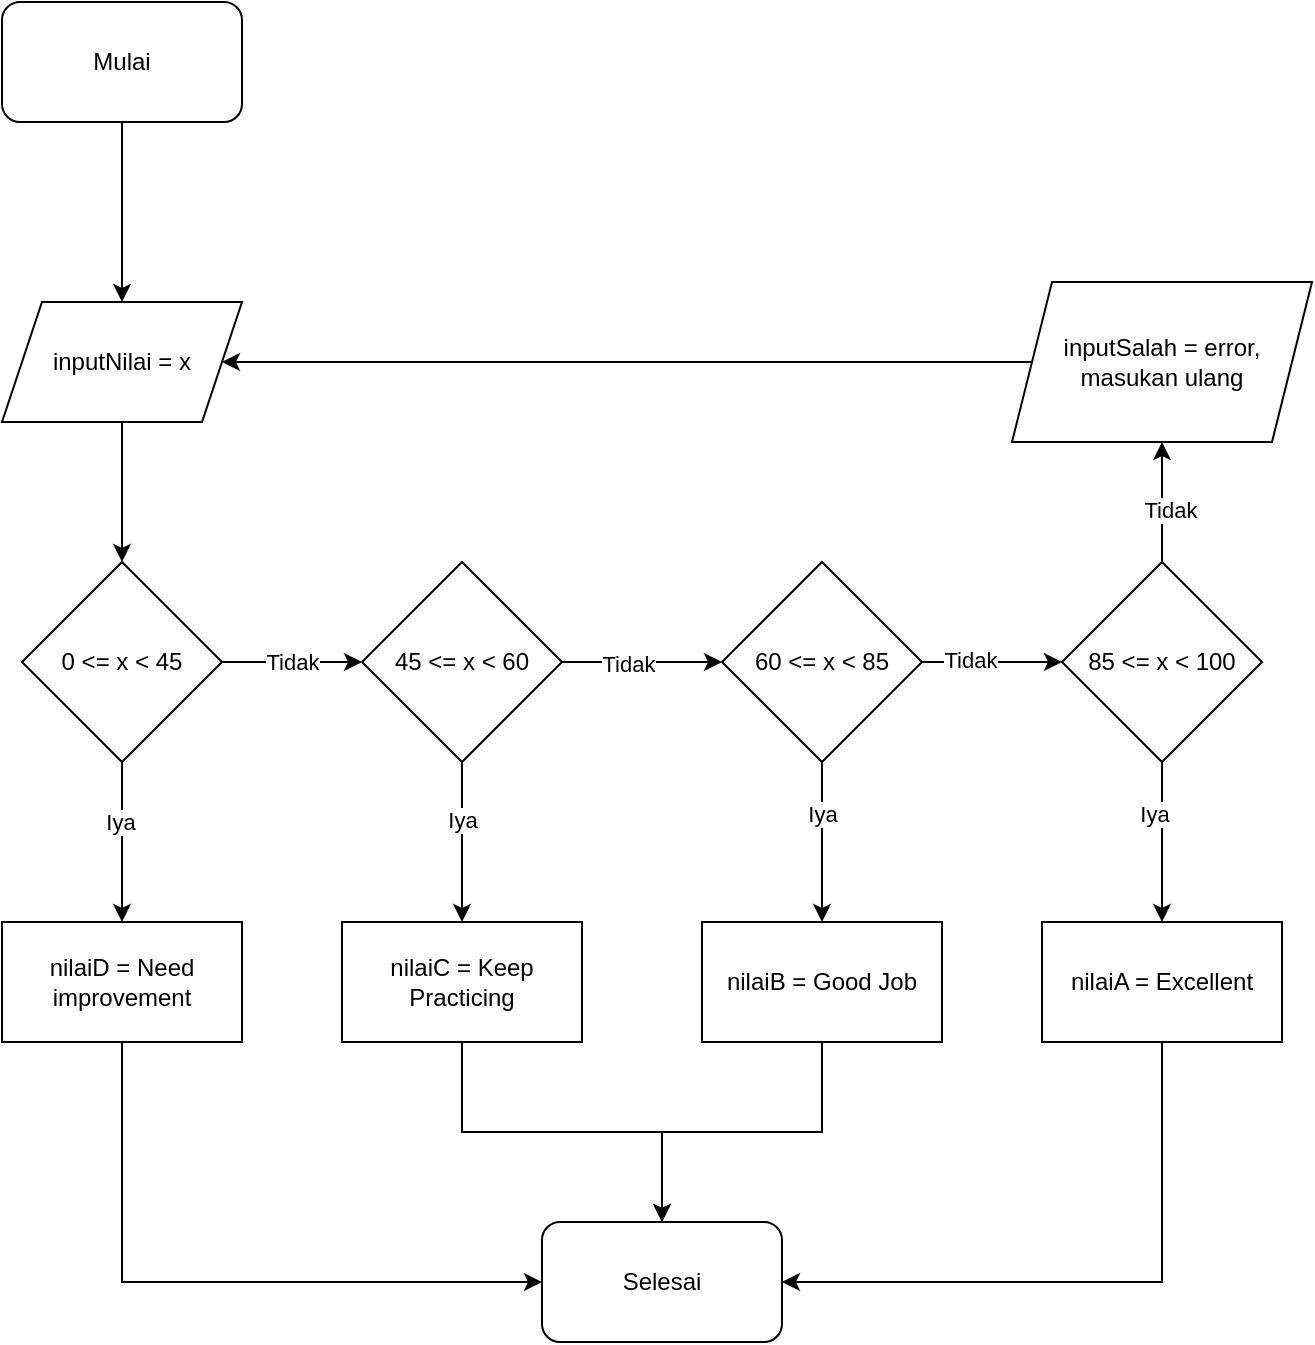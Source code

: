 <mxfile version="26.2.12">
  <diagram name="Halaman-1" id="lNLoMoLYB5kU6PuFZJTb">
    <mxGraphModel dx="1185" dy="746" grid="1" gridSize="10" guides="1" tooltips="1" connect="1" arrows="1" fold="1" page="1" pageScale="1" pageWidth="1654" pageHeight="1169" math="0" shadow="0">
      <root>
        <mxCell id="0" />
        <mxCell id="1" parent="0" />
        <mxCell id="7dJI4Exapxsd02uyXUpT-44" style="edgeStyle=orthogonalEdgeStyle;rounded=0;orthogonalLoop=1;jettySize=auto;html=1;entryX=0.5;entryY=0;entryDx=0;entryDy=0;" edge="1" parent="1" source="7dJI4Exapxsd02uyXUpT-6" target="7dJI4Exapxsd02uyXUpT-11">
          <mxGeometry relative="1" as="geometry">
            <mxPoint x="360" y="290" as="targetPoint" />
          </mxGeometry>
        </mxCell>
        <mxCell id="7dJI4Exapxsd02uyXUpT-6" value="inputNilai = x" style="shape=parallelogram;perimeter=parallelogramPerimeter;whiteSpace=wrap;html=1;fixedSize=1;fillColor=light-dark(#FFFFFF,#FFFFFF);fontColor=light-dark(#000000,#000000);" vertex="1" parent="1">
          <mxGeometry x="300" y="180" width="120" height="60" as="geometry" />
        </mxCell>
        <mxCell id="7dJI4Exapxsd02uyXUpT-47" style="edgeStyle=orthogonalEdgeStyle;rounded=0;orthogonalLoop=1;jettySize=auto;html=1;entryX=0;entryY=0.5;entryDx=0;entryDy=0;" edge="1" parent="1" source="7dJI4Exapxsd02uyXUpT-11" target="7dJI4Exapxsd02uyXUpT-21">
          <mxGeometry relative="1" as="geometry" />
        </mxCell>
        <mxCell id="7dJI4Exapxsd02uyXUpT-71" value="Tidak" style="edgeLabel;html=1;align=center;verticalAlign=middle;resizable=0;points=[];" vertex="1" connectable="0" parent="7dJI4Exapxsd02uyXUpT-47">
          <mxGeometry x="-0.011" relative="1" as="geometry">
            <mxPoint as="offset" />
          </mxGeometry>
        </mxCell>
        <mxCell id="7dJI4Exapxsd02uyXUpT-49" style="edgeStyle=orthogonalEdgeStyle;rounded=0;orthogonalLoop=1;jettySize=auto;html=1;entryX=0.5;entryY=0;entryDx=0;entryDy=0;" edge="1" parent="1" source="7dJI4Exapxsd02uyXUpT-11" target="7dJI4Exapxsd02uyXUpT-18">
          <mxGeometry relative="1" as="geometry" />
        </mxCell>
        <mxCell id="7dJI4Exapxsd02uyXUpT-72" value="Iya" style="edgeLabel;html=1;align=center;verticalAlign=middle;resizable=0;points=[];" vertex="1" connectable="0" parent="7dJI4Exapxsd02uyXUpT-49">
          <mxGeometry x="-0.253" y="-1" relative="1" as="geometry">
            <mxPoint as="offset" />
          </mxGeometry>
        </mxCell>
        <mxCell id="7dJI4Exapxsd02uyXUpT-11" value="0 &amp;lt;= x &amp;lt; 45" style="rhombus;whiteSpace=wrap;html=1;fillColor=light-dark(#FFFFFF,#FFFFFF);fontColor=light-dark(#000000,#0F0F0F);" vertex="1" parent="1">
          <mxGeometry x="310" y="310" width="100" height="100" as="geometry" />
        </mxCell>
        <mxCell id="7dJI4Exapxsd02uyXUpT-66" style="edgeStyle=orthogonalEdgeStyle;rounded=0;orthogonalLoop=1;jettySize=auto;html=1;entryX=0;entryY=0.5;entryDx=0;entryDy=0;" edge="1" parent="1" source="7dJI4Exapxsd02uyXUpT-18" target="7dJI4Exapxsd02uyXUpT-65">
          <mxGeometry relative="1" as="geometry">
            <Array as="points">
              <mxPoint x="360" y="670" />
            </Array>
          </mxGeometry>
        </mxCell>
        <mxCell id="7dJI4Exapxsd02uyXUpT-18" value="nilaiD = Need improvement" style="rounded=0;whiteSpace=wrap;html=1;fillColor=light-dark(#FFFFFF,#FFFFFF);fontColor=light-dark(#000000,#000000);" vertex="1" parent="1">
          <mxGeometry x="300" y="490" width="120" height="60" as="geometry" />
        </mxCell>
        <mxCell id="7dJI4Exapxsd02uyXUpT-48" style="edgeStyle=orthogonalEdgeStyle;rounded=0;orthogonalLoop=1;jettySize=auto;html=1;entryX=0;entryY=0.5;entryDx=0;entryDy=0;" edge="1" parent="1" source="7dJI4Exapxsd02uyXUpT-21" target="7dJI4Exapxsd02uyXUpT-22">
          <mxGeometry relative="1" as="geometry" />
        </mxCell>
        <mxCell id="7dJI4Exapxsd02uyXUpT-74" value="Tidak" style="edgeLabel;html=1;align=center;verticalAlign=middle;resizable=0;points=[];" vertex="1" connectable="0" parent="7dJI4Exapxsd02uyXUpT-48">
          <mxGeometry x="-0.174" y="-1" relative="1" as="geometry">
            <mxPoint as="offset" />
          </mxGeometry>
        </mxCell>
        <mxCell id="7dJI4Exapxsd02uyXUpT-50" style="edgeStyle=orthogonalEdgeStyle;rounded=0;orthogonalLoop=1;jettySize=auto;html=1;entryX=0.5;entryY=0;entryDx=0;entryDy=0;" edge="1" parent="1" source="7dJI4Exapxsd02uyXUpT-21" target="7dJI4Exapxsd02uyXUpT-24">
          <mxGeometry relative="1" as="geometry" />
        </mxCell>
        <mxCell id="7dJI4Exapxsd02uyXUpT-73" value="Iya" style="edgeLabel;html=1;align=center;verticalAlign=middle;resizable=0;points=[];" vertex="1" connectable="0" parent="7dJI4Exapxsd02uyXUpT-50">
          <mxGeometry x="-0.279" relative="1" as="geometry">
            <mxPoint as="offset" />
          </mxGeometry>
        </mxCell>
        <mxCell id="7dJI4Exapxsd02uyXUpT-21" value="45 &amp;lt;= x &amp;lt; 60" style="rhombus;whiteSpace=wrap;html=1;fillColor=light-dark(#FFFFFF,#FFFFFF);fontColor=light-dark(#000000,#0F0F0F);" vertex="1" parent="1">
          <mxGeometry x="480" y="310" width="100" height="100" as="geometry" />
        </mxCell>
        <mxCell id="7dJI4Exapxsd02uyXUpT-51" style="edgeStyle=orthogonalEdgeStyle;rounded=0;orthogonalLoop=1;jettySize=auto;html=1;entryX=0.5;entryY=0;entryDx=0;entryDy=0;" edge="1" parent="1" source="7dJI4Exapxsd02uyXUpT-22" target="7dJI4Exapxsd02uyXUpT-25">
          <mxGeometry relative="1" as="geometry" />
        </mxCell>
        <mxCell id="7dJI4Exapxsd02uyXUpT-79" value="Iya" style="edgeLabel;html=1;align=center;verticalAlign=middle;resizable=0;points=[];" vertex="1" connectable="0" parent="7dJI4Exapxsd02uyXUpT-51">
          <mxGeometry x="-0.358" relative="1" as="geometry">
            <mxPoint as="offset" />
          </mxGeometry>
        </mxCell>
        <mxCell id="7dJI4Exapxsd02uyXUpT-52" style="edgeStyle=orthogonalEdgeStyle;rounded=0;orthogonalLoop=1;jettySize=auto;html=1;entryX=0;entryY=0.5;entryDx=0;entryDy=0;" edge="1" parent="1" source="7dJI4Exapxsd02uyXUpT-22" target="7dJI4Exapxsd02uyXUpT-56">
          <mxGeometry relative="1" as="geometry">
            <mxPoint x="820" y="360" as="targetPoint" />
          </mxGeometry>
        </mxCell>
        <mxCell id="7dJI4Exapxsd02uyXUpT-75" value="Tidak" style="edgeLabel;html=1;align=center;verticalAlign=middle;resizable=0;points=[];" vertex="1" connectable="0" parent="7dJI4Exapxsd02uyXUpT-52">
          <mxGeometry x="-0.326" y="1" relative="1" as="geometry">
            <mxPoint as="offset" />
          </mxGeometry>
        </mxCell>
        <mxCell id="7dJI4Exapxsd02uyXUpT-22" value="60 &amp;lt;= x &amp;lt; 85" style="rhombus;whiteSpace=wrap;html=1;fillColor=light-dark(#FFFFFF,#FFFFFF);fontColor=light-dark(#000000,#0F0F0F);" vertex="1" parent="1">
          <mxGeometry x="660" y="310" width="100" height="100" as="geometry" />
        </mxCell>
        <mxCell id="7dJI4Exapxsd02uyXUpT-67" style="edgeStyle=orthogonalEdgeStyle;rounded=0;orthogonalLoop=1;jettySize=auto;html=1;entryX=0.5;entryY=0;entryDx=0;entryDy=0;" edge="1" parent="1" source="7dJI4Exapxsd02uyXUpT-24" target="7dJI4Exapxsd02uyXUpT-65">
          <mxGeometry relative="1" as="geometry" />
        </mxCell>
        <mxCell id="7dJI4Exapxsd02uyXUpT-24" value="nilaiC = Keep Practicing" style="rounded=0;whiteSpace=wrap;html=1;fillColor=light-dark(#FFFFFF,#FFFFFF);fontColor=light-dark(#000000,#000000);" vertex="1" parent="1">
          <mxGeometry x="470" y="490" width="120" height="60" as="geometry" />
        </mxCell>
        <mxCell id="7dJI4Exapxsd02uyXUpT-68" style="edgeStyle=orthogonalEdgeStyle;rounded=0;orthogonalLoop=1;jettySize=auto;html=1;entryX=0.5;entryY=0;entryDx=0;entryDy=0;" edge="1" parent="1" source="7dJI4Exapxsd02uyXUpT-25" target="7dJI4Exapxsd02uyXUpT-65">
          <mxGeometry relative="1" as="geometry" />
        </mxCell>
        <mxCell id="7dJI4Exapxsd02uyXUpT-25" value="nilaiB = Good Job" style="rounded=0;whiteSpace=wrap;html=1;fillColor=light-dark(#FFFFFF,#FFFFFF);fontColor=light-dark(#000000,#000000);" vertex="1" parent="1">
          <mxGeometry x="650" y="490" width="120" height="60" as="geometry" />
        </mxCell>
        <mxCell id="7dJI4Exapxsd02uyXUpT-69" style="edgeStyle=orthogonalEdgeStyle;rounded=0;orthogonalLoop=1;jettySize=auto;html=1;entryX=1;entryY=0.5;entryDx=0;entryDy=0;" edge="1" parent="1" source="7dJI4Exapxsd02uyXUpT-26" target="7dJI4Exapxsd02uyXUpT-65">
          <mxGeometry relative="1" as="geometry">
            <Array as="points">
              <mxPoint x="880" y="670" />
            </Array>
          </mxGeometry>
        </mxCell>
        <mxCell id="7dJI4Exapxsd02uyXUpT-26" value="nilaiA = Excellent" style="rounded=0;whiteSpace=wrap;html=1;fillColor=light-dark(#FFFFFF,#FFFFFF);fontColor=light-dark(#000000,#000000);" vertex="1" parent="1">
          <mxGeometry x="820" y="490" width="120" height="60" as="geometry" />
        </mxCell>
        <mxCell id="7dJI4Exapxsd02uyXUpT-57" style="edgeStyle=orthogonalEdgeStyle;rounded=0;orthogonalLoop=1;jettySize=auto;html=1;entryX=0.5;entryY=0;entryDx=0;entryDy=0;" edge="1" parent="1" source="7dJI4Exapxsd02uyXUpT-56" target="7dJI4Exapxsd02uyXUpT-26">
          <mxGeometry relative="1" as="geometry" />
        </mxCell>
        <mxCell id="7dJI4Exapxsd02uyXUpT-77" value="Iya" style="edgeLabel;html=1;align=center;verticalAlign=middle;resizable=0;points=[];" vertex="1" connectable="0" parent="7dJI4Exapxsd02uyXUpT-57">
          <mxGeometry x="-0.358" y="-4" relative="1" as="geometry">
            <mxPoint as="offset" />
          </mxGeometry>
        </mxCell>
        <mxCell id="7dJI4Exapxsd02uyXUpT-62" style="edgeStyle=orthogonalEdgeStyle;rounded=0;orthogonalLoop=1;jettySize=auto;html=1;entryX=0.5;entryY=1;entryDx=0;entryDy=0;" edge="1" parent="1" source="7dJI4Exapxsd02uyXUpT-56" target="7dJI4Exapxsd02uyXUpT-59">
          <mxGeometry relative="1" as="geometry" />
        </mxCell>
        <mxCell id="7dJI4Exapxsd02uyXUpT-76" value="Tidak" style="edgeLabel;html=1;align=center;verticalAlign=middle;resizable=0;points=[];" vertex="1" connectable="0" parent="7dJI4Exapxsd02uyXUpT-62">
          <mxGeometry x="-0.137" y="-4" relative="1" as="geometry">
            <mxPoint as="offset" />
          </mxGeometry>
        </mxCell>
        <mxCell id="7dJI4Exapxsd02uyXUpT-56" value="85 &amp;lt;= x &amp;lt; 100" style="rhombus;whiteSpace=wrap;html=1;fillColor=light-dark(#FFFFFF,#FFFFFF);fontColor=light-dark(#000000,#0F0F0F);" vertex="1" parent="1">
          <mxGeometry x="830" y="310" width="100" height="100" as="geometry" />
        </mxCell>
        <mxCell id="7dJI4Exapxsd02uyXUpT-61" style="edgeStyle=orthogonalEdgeStyle;rounded=0;orthogonalLoop=1;jettySize=auto;html=1;entryX=1;entryY=0.5;entryDx=0;entryDy=0;" edge="1" parent="1" source="7dJI4Exapxsd02uyXUpT-59" target="7dJI4Exapxsd02uyXUpT-6">
          <mxGeometry relative="1" as="geometry" />
        </mxCell>
        <mxCell id="7dJI4Exapxsd02uyXUpT-59" value="inputSalah = error, masukan ulang" style="shape=parallelogram;perimeter=parallelogramPerimeter;whiteSpace=wrap;html=1;fixedSize=1;fillColor=light-dark(#FFFFFF,#FFFFFF);fontColor=light-dark(#000000,#000000);" vertex="1" parent="1">
          <mxGeometry x="805" y="170" width="150" height="80" as="geometry" />
        </mxCell>
        <mxCell id="7dJI4Exapxsd02uyXUpT-64" style="edgeStyle=orthogonalEdgeStyle;rounded=0;orthogonalLoop=1;jettySize=auto;html=1;" edge="1" parent="1" source="7dJI4Exapxsd02uyXUpT-63" target="7dJI4Exapxsd02uyXUpT-6">
          <mxGeometry relative="1" as="geometry" />
        </mxCell>
        <mxCell id="7dJI4Exapxsd02uyXUpT-63" value="Mulai" style="rounded=1;whiteSpace=wrap;html=1;fillColor=light-dark(#FFFFFF,#F9F9F9);fontColor=light-dark(#000000,#0A0A0A);" vertex="1" parent="1">
          <mxGeometry x="300" y="30" width="120" height="60" as="geometry" />
        </mxCell>
        <mxCell id="7dJI4Exapxsd02uyXUpT-65" value="Selesai" style="rounded=1;whiteSpace=wrap;html=1;fillColor=light-dark(#FFFFFF,#F9F9F9);fontColor=light-dark(#000000,#0A0A0A);" vertex="1" parent="1">
          <mxGeometry x="570" y="640" width="120" height="60" as="geometry" />
        </mxCell>
      </root>
    </mxGraphModel>
  </diagram>
</mxfile>
